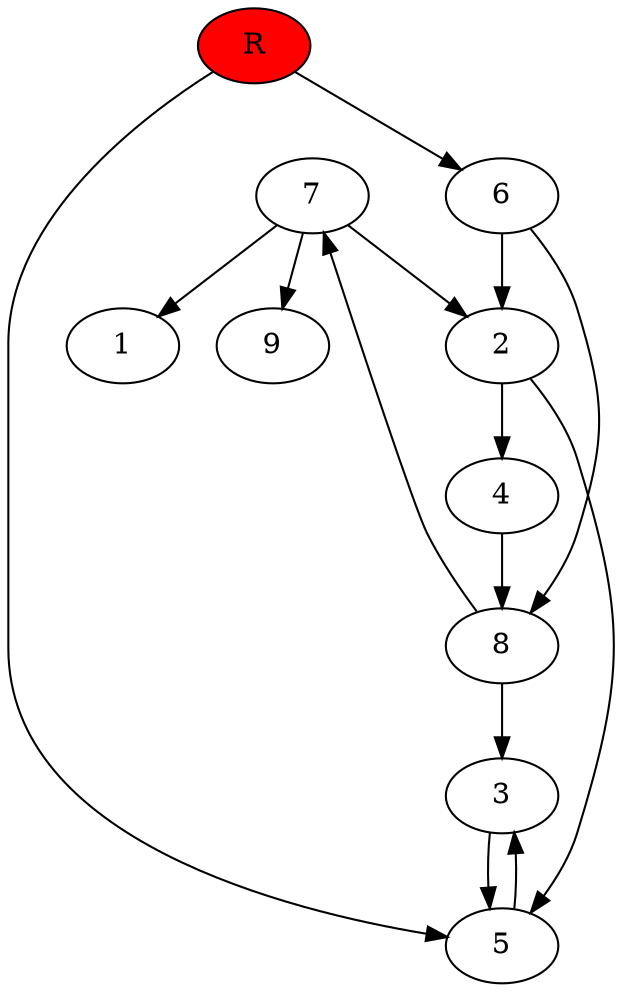 digraph prb75481 {
	1
	2
	3
	4
	5
	6
	7
	8
	R [fillcolor="#ff0000" style=filled]
	2 -> 4
	2 -> 5
	3 -> 5
	4 -> 8
	5 -> 3
	6 -> 2
	6 -> 8
	7 -> 1
	7 -> 2
	7 -> 9
	8 -> 3
	8 -> 7
	R -> 5
	R -> 6
}
